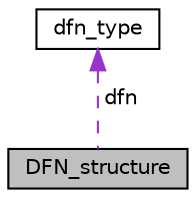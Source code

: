 digraph "DFN_structure"
{
 // LATEX_PDF_SIZE
  edge [fontname="Helvetica",fontsize="10",labelfontname="Helvetica",labelfontsize="10"];
  node [fontname="Helvetica",fontsize="10",shape=record];
  Node1 [label="DFN_structure",height=0.2,width=0.4,color="black", fillcolor="grey75", style="filled", fontcolor="black",tooltip=" "];
  Node2 -> Node1 [dir="back",color="darkorchid3",fontsize="10",style="dashed",label=" dfn" ,fontname="Helvetica"];
  Node2 [label="dfn_type",height=0.2,width=0.4,color="black", fillcolor="white", style="filled",URL="$structdfn__type.html",tooltip=" "];
}
